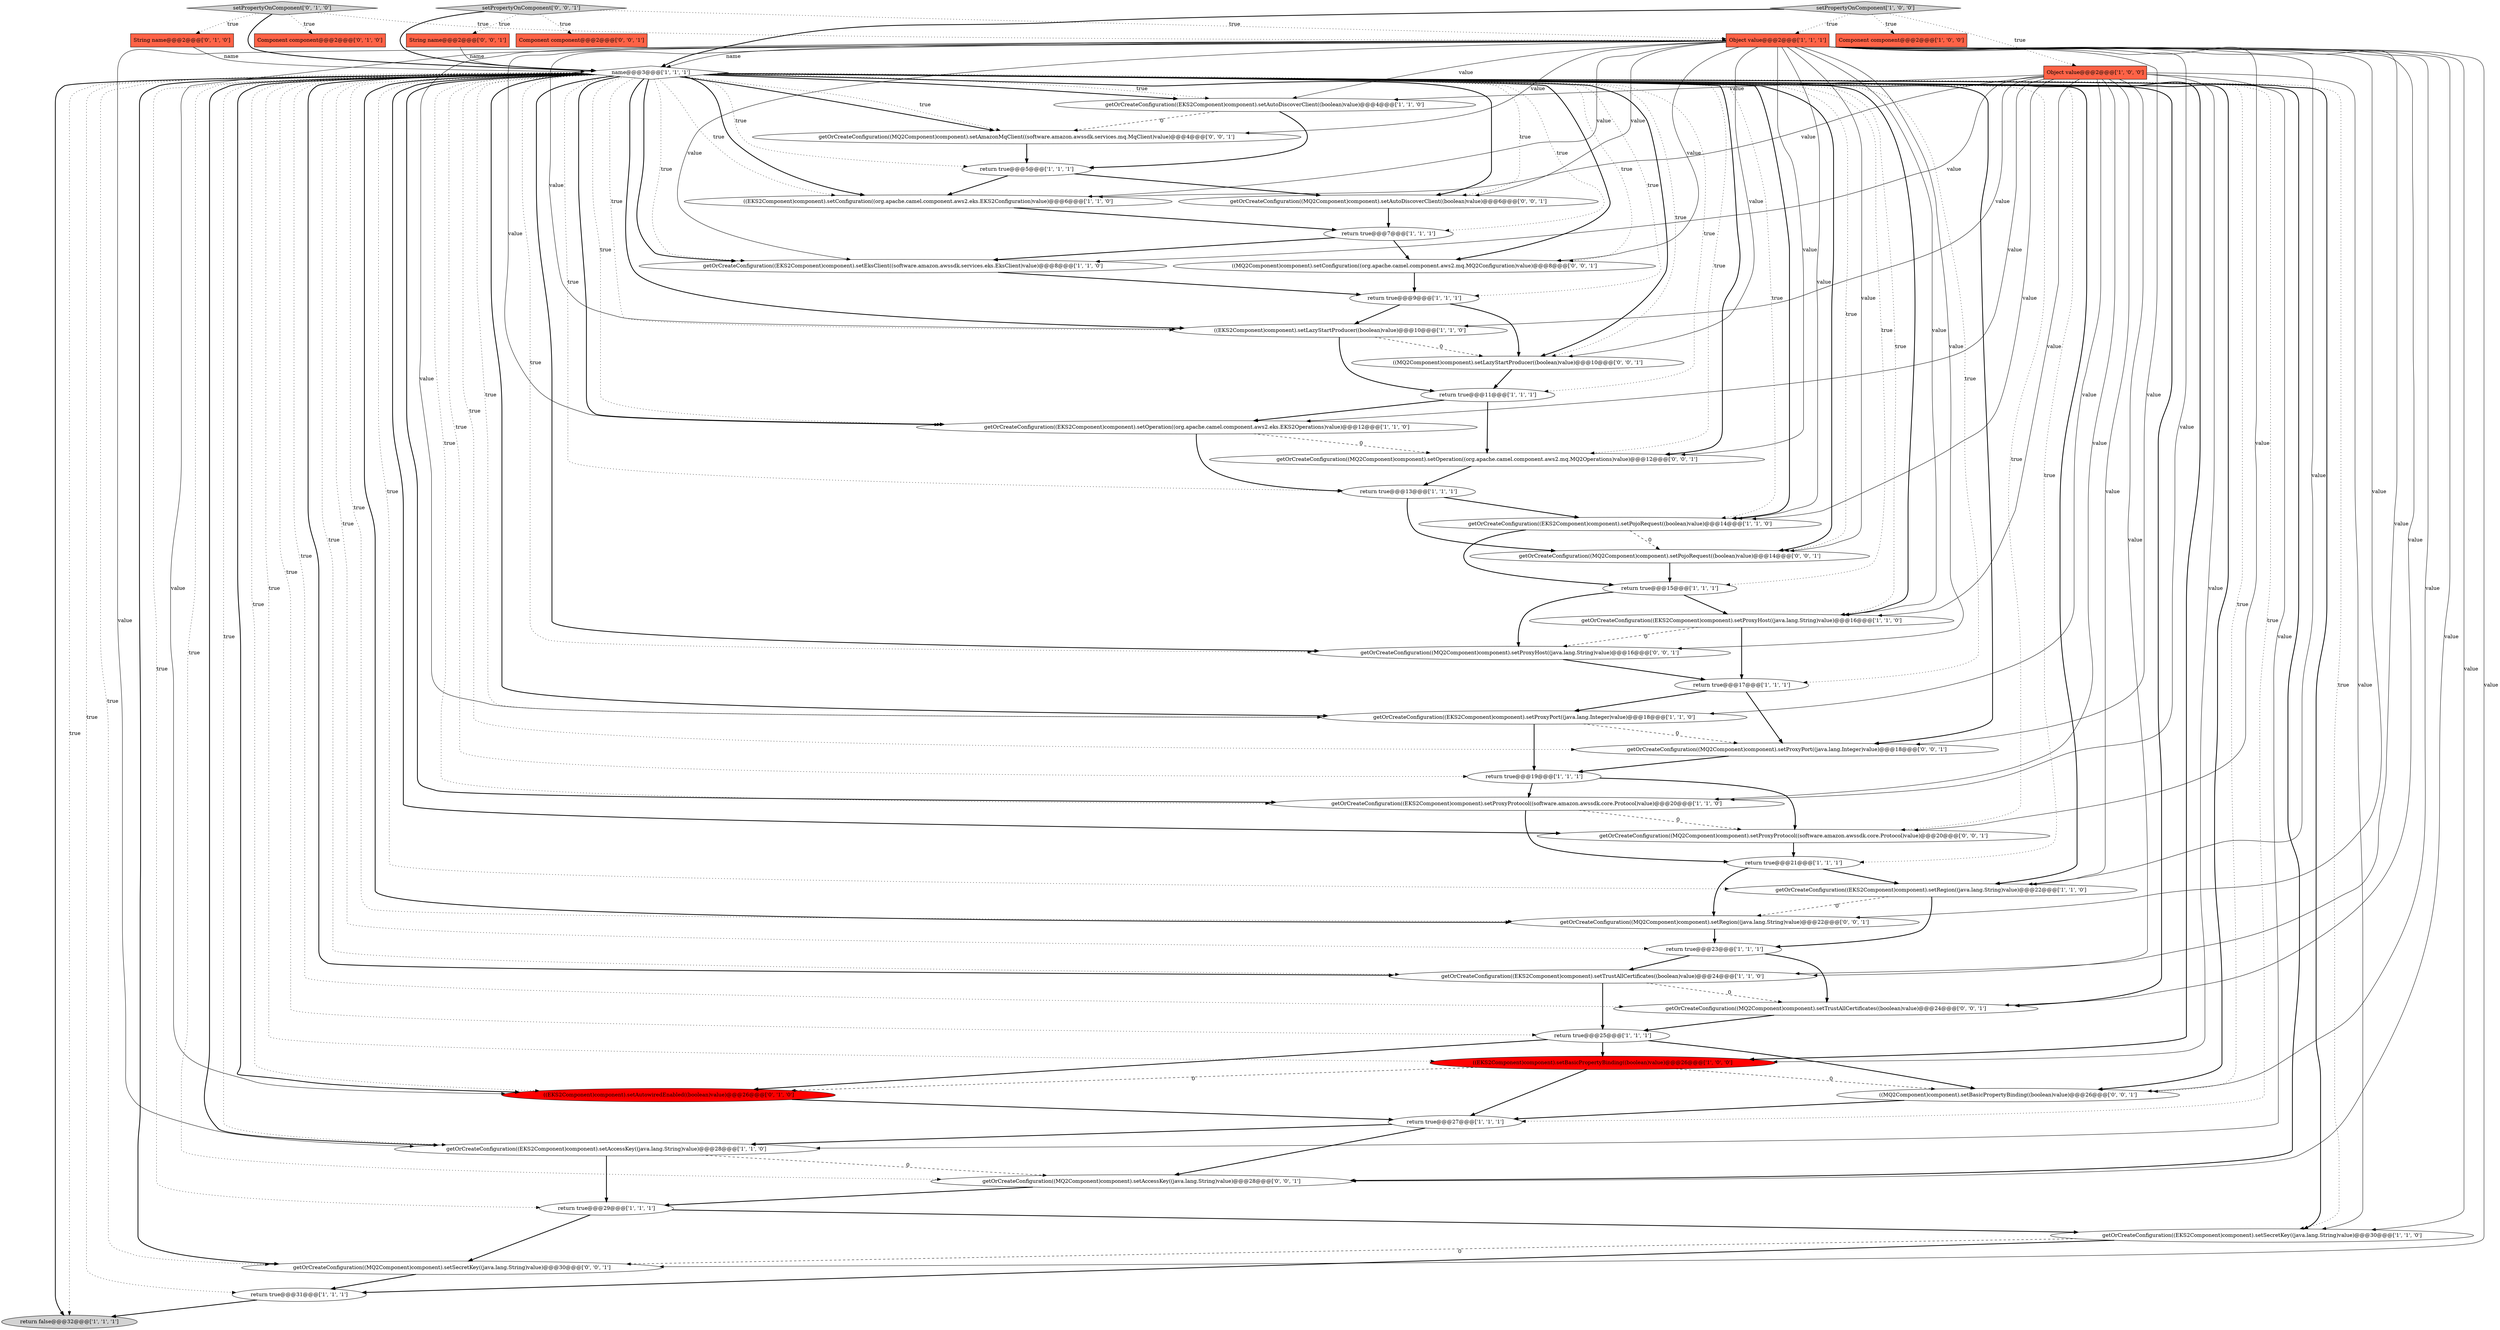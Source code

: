 digraph {
26 [style = filled, label = "return true@@@23@@@['1', '1', '1']", fillcolor = white, shape = ellipse image = "AAA0AAABBB1BBB"];
3 [style = filled, label = "return true@@@31@@@['1', '1', '1']", fillcolor = white, shape = ellipse image = "AAA0AAABBB1BBB"];
21 [style = filled, label = "getOrCreateConfiguration((EKS2Component)component).setProxyPort((java.lang.Integer)value)@@@18@@@['1', '1', '0']", fillcolor = white, shape = ellipse image = "AAA0AAABBB1BBB"];
9 [style = filled, label = "getOrCreateConfiguration((EKS2Component)component).setTrustAllCertificates((boolean)value)@@@24@@@['1', '1', '0']", fillcolor = white, shape = ellipse image = "AAA0AAABBB1BBB"];
14 [style = filled, label = "((EKS2Component)component).setConfiguration((org.apache.camel.component.aws2.eks.EKS2Configuration)value)@@@6@@@['1', '1', '0']", fillcolor = white, shape = ellipse image = "AAA0AAABBB1BBB"];
4 [style = filled, label = "((EKS2Component)component).setLazyStartProducer((boolean)value)@@@10@@@['1', '1', '0']", fillcolor = white, shape = ellipse image = "AAA0AAABBB1BBB"];
10 [style = filled, label = "Component component@@@2@@@['1', '0', '0']", fillcolor = tomato, shape = box image = "AAA0AAABBB1BBB"];
51 [style = filled, label = "getOrCreateConfiguration((MQ2Component)component).setProxyPort((java.lang.Integer)value)@@@18@@@['0', '0', '1']", fillcolor = white, shape = ellipse image = "AAA0AAABBB3BBB"];
43 [style = filled, label = "getOrCreateConfiguration((MQ2Component)component).setProxyHost((java.lang.String)value)@@@16@@@['0', '0', '1']", fillcolor = white, shape = ellipse image = "AAA0AAABBB3BBB"];
27 [style = filled, label = "getOrCreateConfiguration((EKS2Component)component).setAutoDiscoverClient((boolean)value)@@@4@@@['1', '1', '0']", fillcolor = white, shape = ellipse image = "AAA0AAABBB1BBB"];
47 [style = filled, label = "getOrCreateConfiguration((MQ2Component)component).setProxyProtocol((software.amazon.awssdk.core.Protocol)value)@@@20@@@['0', '0', '1']", fillcolor = white, shape = ellipse image = "AAA0AAABBB3BBB"];
23 [style = filled, label = "return true@@@9@@@['1', '1', '1']", fillcolor = white, shape = ellipse image = "AAA0AAABBB1BBB"];
24 [style = filled, label = "Object value@@@2@@@['1', '1', '1']", fillcolor = tomato, shape = box image = "AAA0AAABBB1BBB"];
28 [style = filled, label = "getOrCreateConfiguration((EKS2Component)component).setPojoRequest((boolean)value)@@@14@@@['1', '1', '0']", fillcolor = white, shape = ellipse image = "AAA0AAABBB1BBB"];
42 [style = filled, label = "getOrCreateConfiguration((MQ2Component)component).setPojoRequest((boolean)value)@@@14@@@['0', '0', '1']", fillcolor = white, shape = ellipse image = "AAA0AAABBB3BBB"];
6 [style = filled, label = "return true@@@13@@@['1', '1', '1']", fillcolor = white, shape = ellipse image = "AAA0AAABBB1BBB"];
30 [style = filled, label = "((EKS2Component)component).setBasicPropertyBinding((boolean)value)@@@26@@@['1', '0', '0']", fillcolor = red, shape = ellipse image = "AAA1AAABBB1BBB"];
8 [style = filled, label = "getOrCreateConfiguration((EKS2Component)component).setAccessKey((java.lang.String)value)@@@28@@@['1', '1', '0']", fillcolor = white, shape = ellipse image = "AAA0AAABBB1BBB"];
22 [style = filled, label = "Object value@@@2@@@['1', '0', '0']", fillcolor = tomato, shape = box image = "AAA0AAABBB1BBB"];
33 [style = filled, label = "return true@@@19@@@['1', '1', '1']", fillcolor = white, shape = ellipse image = "AAA0AAABBB1BBB"];
13 [style = filled, label = "getOrCreateConfiguration((EKS2Component)component).setEksClient((software.amazon.awssdk.services.eks.EksClient)value)@@@8@@@['1', '1', '0']", fillcolor = white, shape = ellipse image = "AAA0AAABBB1BBB"];
15 [style = filled, label = "setPropertyOnComponent['1', '0', '0']", fillcolor = lightgray, shape = diamond image = "AAA0AAABBB1BBB"];
52 [style = filled, label = "getOrCreateConfiguration((MQ2Component)component).setTrustAllCertificates((boolean)value)@@@24@@@['0', '0', '1']", fillcolor = white, shape = ellipse image = "AAA0AAABBB3BBB"];
53 [style = filled, label = "((MQ2Component)component).setConfiguration((org.apache.camel.component.aws2.mq.MQ2Configuration)value)@@@8@@@['0', '0', '1']", fillcolor = white, shape = ellipse image = "AAA0AAABBB3BBB"];
36 [style = filled, label = "String name@@@2@@@['0', '1', '0']", fillcolor = tomato, shape = box image = "AAA0AAABBB2BBB"];
37 [style = filled, label = "Component component@@@2@@@['0', '1', '0']", fillcolor = tomato, shape = box image = "AAA0AAABBB2BBB"];
19 [style = filled, label = "name@@@3@@@['1', '1', '1']", fillcolor = white, shape = diamond image = "AAA0AAABBB1BBB"];
50 [style = filled, label = "((MQ2Component)component).setLazyStartProducer((boolean)value)@@@10@@@['0', '0', '1']", fillcolor = white, shape = ellipse image = "AAA0AAABBB3BBB"];
54 [style = filled, label = "((MQ2Component)component).setBasicPropertyBinding((boolean)value)@@@26@@@['0', '0', '1']", fillcolor = white, shape = ellipse image = "AAA0AAABBB3BBB"];
12 [style = filled, label = "getOrCreateConfiguration((EKS2Component)component).setOperation((org.apache.camel.component.aws2.eks.EKS2Operations)value)@@@12@@@['1', '1', '0']", fillcolor = white, shape = ellipse image = "AAA0AAABBB1BBB"];
48 [style = filled, label = "getOrCreateConfiguration((MQ2Component)component).setAccessKey((java.lang.String)value)@@@28@@@['0', '0', '1']", fillcolor = white, shape = ellipse image = "AAA0AAABBB3BBB"];
17 [style = filled, label = "return true@@@21@@@['1', '1', '1']", fillcolor = white, shape = ellipse image = "AAA0AAABBB1BBB"];
11 [style = filled, label = "return true@@@7@@@['1', '1', '1']", fillcolor = white, shape = ellipse image = "AAA0AAABBB1BBB"];
34 [style = filled, label = "setPropertyOnComponent['0', '1', '0']", fillcolor = lightgray, shape = diamond image = "AAA0AAABBB2BBB"];
38 [style = filled, label = "getOrCreateConfiguration((MQ2Component)component).setRegion((java.lang.String)value)@@@22@@@['0', '0', '1']", fillcolor = white, shape = ellipse image = "AAA0AAABBB3BBB"];
25 [style = filled, label = "return true@@@11@@@['1', '1', '1']", fillcolor = white, shape = ellipse image = "AAA0AAABBB1BBB"];
45 [style = filled, label = "getOrCreateConfiguration((MQ2Component)component).setAutoDiscoverClient((boolean)value)@@@6@@@['0', '0', '1']", fillcolor = white, shape = ellipse image = "AAA0AAABBB3BBB"];
29 [style = filled, label = "return true@@@25@@@['1', '1', '1']", fillcolor = white, shape = ellipse image = "AAA0AAABBB1BBB"];
39 [style = filled, label = "setPropertyOnComponent['0', '0', '1']", fillcolor = lightgray, shape = diamond image = "AAA0AAABBB3BBB"];
20 [style = filled, label = "return true@@@5@@@['1', '1', '1']", fillcolor = white, shape = ellipse image = "AAA0AAABBB1BBB"];
31 [style = filled, label = "return true@@@29@@@['1', '1', '1']", fillcolor = white, shape = ellipse image = "AAA0AAABBB1BBB"];
5 [style = filled, label = "return true@@@27@@@['1', '1', '1']", fillcolor = white, shape = ellipse image = "AAA0AAABBB1BBB"];
32 [style = filled, label = "return false@@@32@@@['1', '1', '1']", fillcolor = lightgray, shape = ellipse image = "AAA0AAABBB1BBB"];
46 [style = filled, label = "getOrCreateConfiguration((MQ2Component)component).setOperation((org.apache.camel.component.aws2.mq.MQ2Operations)value)@@@12@@@['0', '0', '1']", fillcolor = white, shape = ellipse image = "AAA0AAABBB3BBB"];
35 [style = filled, label = "((EKS2Component)component).setAutowiredEnabled((boolean)value)@@@26@@@['0', '1', '0']", fillcolor = red, shape = ellipse image = "AAA1AAABBB2BBB"];
44 [style = filled, label = "getOrCreateConfiguration((MQ2Component)component).setAmazonMqClient((software.amazon.awssdk.services.mq.MqClient)value)@@@4@@@['0', '0', '1']", fillcolor = white, shape = ellipse image = "AAA0AAABBB3BBB"];
49 [style = filled, label = "getOrCreateConfiguration((MQ2Component)component).setSecretKey((java.lang.String)value)@@@30@@@['0', '0', '1']", fillcolor = white, shape = ellipse image = "AAA0AAABBB3BBB"];
1 [style = filled, label = "return true@@@15@@@['1', '1', '1']", fillcolor = white, shape = ellipse image = "AAA0AAABBB1BBB"];
41 [style = filled, label = "String name@@@2@@@['0', '0', '1']", fillcolor = tomato, shape = box image = "AAA0AAABBB3BBB"];
16 [style = filled, label = "return true@@@17@@@['1', '1', '1']", fillcolor = white, shape = ellipse image = "AAA0AAABBB1BBB"];
2 [style = filled, label = "getOrCreateConfiguration((EKS2Component)component).setSecretKey((java.lang.String)value)@@@30@@@['1', '1', '0']", fillcolor = white, shape = ellipse image = "AAA0AAABBB1BBB"];
0 [style = filled, label = "getOrCreateConfiguration((EKS2Component)component).setProxyHost((java.lang.String)value)@@@16@@@['1', '1', '0']", fillcolor = white, shape = ellipse image = "AAA0AAABBB1BBB"];
7 [style = filled, label = "getOrCreateConfiguration((EKS2Component)component).setRegion((java.lang.String)value)@@@22@@@['1', '1', '0']", fillcolor = white, shape = ellipse image = "AAA0AAABBB1BBB"];
18 [style = filled, label = "getOrCreateConfiguration((EKS2Component)component).setProxyProtocol((software.amazon.awssdk.core.Protocol)value)@@@20@@@['1', '1', '0']", fillcolor = white, shape = ellipse image = "AAA0AAABBB1BBB"];
40 [style = filled, label = "Component component@@@2@@@['0', '0', '1']", fillcolor = tomato, shape = box image = "AAA0AAABBB3BBB"];
16->51 [style = bold, label=""];
39->19 [style = bold, label=""];
4->25 [style = bold, label=""];
24->12 [style = solid, label="value"];
29->30 [style = bold, label=""];
39->24 [style = dotted, label="true"];
30->35 [style = dashed, label="0"];
41->19 [style = solid, label="name"];
9->52 [style = dashed, label="0"];
26->9 [style = bold, label=""];
19->53 [style = dotted, label="true"];
19->45 [style = dotted, label="true"];
24->35 [style = solid, label="value"];
22->0 [style = solid, label="value"];
7->26 [style = bold, label=""];
19->44 [style = bold, label=""];
17->38 [style = bold, label=""];
22->21 [style = solid, label="value"];
19->44 [style = dotted, label="true"];
33->18 [style = bold, label=""];
19->9 [style = bold, label=""];
22->12 [style = solid, label="value"];
22->7 [style = solid, label="value"];
19->11 [style = dotted, label="true"];
11->13 [style = bold, label=""];
2->49 [style = dashed, label="0"];
42->1 [style = bold, label=""];
38->26 [style = bold, label=""];
12->46 [style = dashed, label="0"];
19->28 [style = bold, label=""];
54->5 [style = bold, label=""];
9->29 [style = bold, label=""];
34->37 [style = dotted, label="true"];
19->35 [style = dotted, label="true"];
14->11 [style = bold, label=""];
24->43 [style = solid, label="value"];
24->13 [style = solid, label="value"];
20->45 [style = bold, label=""];
8->48 [style = dashed, label="0"];
22->8 [style = solid, label="value"];
24->45 [style = solid, label="value"];
19->42 [style = bold, label=""];
43->16 [style = bold, label=""];
19->18 [style = bold, label=""];
24->21 [style = solid, label="value"];
34->19 [style = bold, label=""];
19->12 [style = bold, label=""];
22->13 [style = solid, label="value"];
19->17 [style = dotted, label="true"];
19->38 [style = dotted, label="true"];
19->54 [style = dotted, label="true"];
15->24 [style = dotted, label="true"];
46->6 [style = bold, label=""];
24->18 [style = solid, label="value"];
22->27 [style = solid, label="value"];
19->33 [style = dotted, label="true"];
19->27 [style = dotted, label="true"];
15->10 [style = dotted, label="true"];
20->14 [style = bold, label=""];
19->21 [style = dotted, label="true"];
19->2 [style = bold, label=""];
1->0 [style = bold, label=""];
31->2 [style = bold, label=""];
28->42 [style = dashed, label="0"];
24->47 [style = solid, label="value"];
22->2 [style = solid, label="value"];
45->11 [style = bold, label=""];
35->5 [style = bold, label=""];
19->13 [style = bold, label=""];
22->28 [style = solid, label="value"];
19->29 [style = dotted, label="true"];
33->47 [style = bold, label=""];
19->4 [style = dotted, label="true"];
19->3 [style = dotted, label="true"];
22->14 [style = solid, label="value"];
19->0 [style = dotted, label="true"];
24->27 [style = solid, label="value"];
19->30 [style = bold, label=""];
44->20 [style = bold, label=""];
24->19 [style = solid, label="name"];
19->9 [style = dotted, label="true"];
4->50 [style = dashed, label="0"];
7->38 [style = dashed, label="0"];
49->3 [style = bold, label=""];
39->40 [style = dotted, label="true"];
19->46 [style = bold, label=""];
29->35 [style = bold, label=""];
24->53 [style = solid, label="value"];
19->38 [style = bold, label=""];
27->20 [style = bold, label=""];
51->33 [style = bold, label=""];
19->26 [style = dotted, label="true"];
19->47 [style = dotted, label="true"];
19->1 [style = dotted, label="true"];
0->16 [style = bold, label=""];
24->46 [style = solid, label="value"];
22->18 [style = solid, label="value"];
34->24 [style = dotted, label="true"];
24->48 [style = solid, label="value"];
8->31 [style = bold, label=""];
24->42 [style = solid, label="value"];
2->3 [style = bold, label=""];
34->36 [style = dotted, label="true"];
19->18 [style = dotted, label="true"];
6->42 [style = bold, label=""];
19->12 [style = dotted, label="true"];
24->4 [style = solid, label="value"];
19->50 [style = bold, label=""];
31->49 [style = bold, label=""];
0->43 [style = dashed, label="0"];
19->7 [style = dotted, label="true"];
24->52 [style = solid, label="value"];
15->19 [style = bold, label=""];
19->30 [style = dotted, label="true"];
19->42 [style = dotted, label="true"];
29->54 [style = bold, label=""];
19->8 [style = dotted, label="true"];
19->0 [style = bold, label=""];
48->31 [style = bold, label=""];
19->54 [style = bold, label=""];
24->50 [style = solid, label="value"];
36->19 [style = solid, label="name"];
26->52 [style = bold, label=""];
24->51 [style = solid, label="value"];
19->28 [style = dotted, label="true"];
19->45 [style = bold, label=""];
19->47 [style = bold, label=""];
22->9 [style = solid, label="value"];
24->8 [style = solid, label="value"];
19->14 [style = bold, label=""];
19->32 [style = bold, label=""];
22->30 [style = solid, label="value"];
19->53 [style = bold, label=""];
30->5 [style = bold, label=""];
19->35 [style = bold, label=""];
19->43 [style = dotted, label="true"];
22->4 [style = solid, label="value"];
19->5 [style = dotted, label="true"];
24->14 [style = solid, label="value"];
53->23 [style = bold, label=""];
27->44 [style = dashed, label="0"];
24->44 [style = solid, label="value"];
19->51 [style = bold, label=""];
19->43 [style = bold, label=""];
19->31 [style = dotted, label="true"];
23->50 [style = bold, label=""];
19->50 [style = dotted, label="true"];
19->21 [style = bold, label=""];
24->54 [style = solid, label="value"];
19->14 [style = dotted, label="true"];
5->8 [style = bold, label=""];
19->25 [style = dotted, label="true"];
18->47 [style = dashed, label="0"];
19->48 [style = dotted, label="true"];
19->48 [style = bold, label=""];
19->2 [style = dotted, label="true"];
19->20 [style = dotted, label="true"];
1->43 [style = bold, label=""];
21->33 [style = bold, label=""];
24->7 [style = solid, label="value"];
23->4 [style = bold, label=""];
18->17 [style = bold, label=""];
24->28 [style = solid, label="value"];
19->23 [style = dotted, label="true"];
19->49 [style = dotted, label="true"];
15->22 [style = dotted, label="true"];
19->13 [style = dotted, label="true"];
28->1 [style = bold, label=""];
25->46 [style = bold, label=""];
12->6 [style = bold, label=""];
19->52 [style = dotted, label="true"];
19->8 [style = bold, label=""];
50->25 [style = bold, label=""];
11->53 [style = bold, label=""];
17->7 [style = bold, label=""];
30->54 [style = dashed, label="0"];
19->51 [style = dotted, label="true"];
25->12 [style = bold, label=""];
19->49 [style = bold, label=""];
19->32 [style = dotted, label="true"];
16->21 [style = bold, label=""];
39->41 [style = dotted, label="true"];
24->2 [style = solid, label="value"];
19->27 [style = bold, label=""];
24->38 [style = solid, label="value"];
19->46 [style = dotted, label="true"];
19->16 [style = dotted, label="true"];
13->23 [style = bold, label=""];
5->48 [style = bold, label=""];
21->51 [style = dashed, label="0"];
52->29 [style = bold, label=""];
19->6 [style = dotted, label="true"];
19->4 [style = bold, label=""];
47->17 [style = bold, label=""];
3->32 [style = bold, label=""];
24->49 [style = solid, label="value"];
19->7 [style = bold, label=""];
24->9 [style = solid, label="value"];
19->52 [style = bold, label=""];
6->28 [style = bold, label=""];
24->0 [style = solid, label="value"];
}

